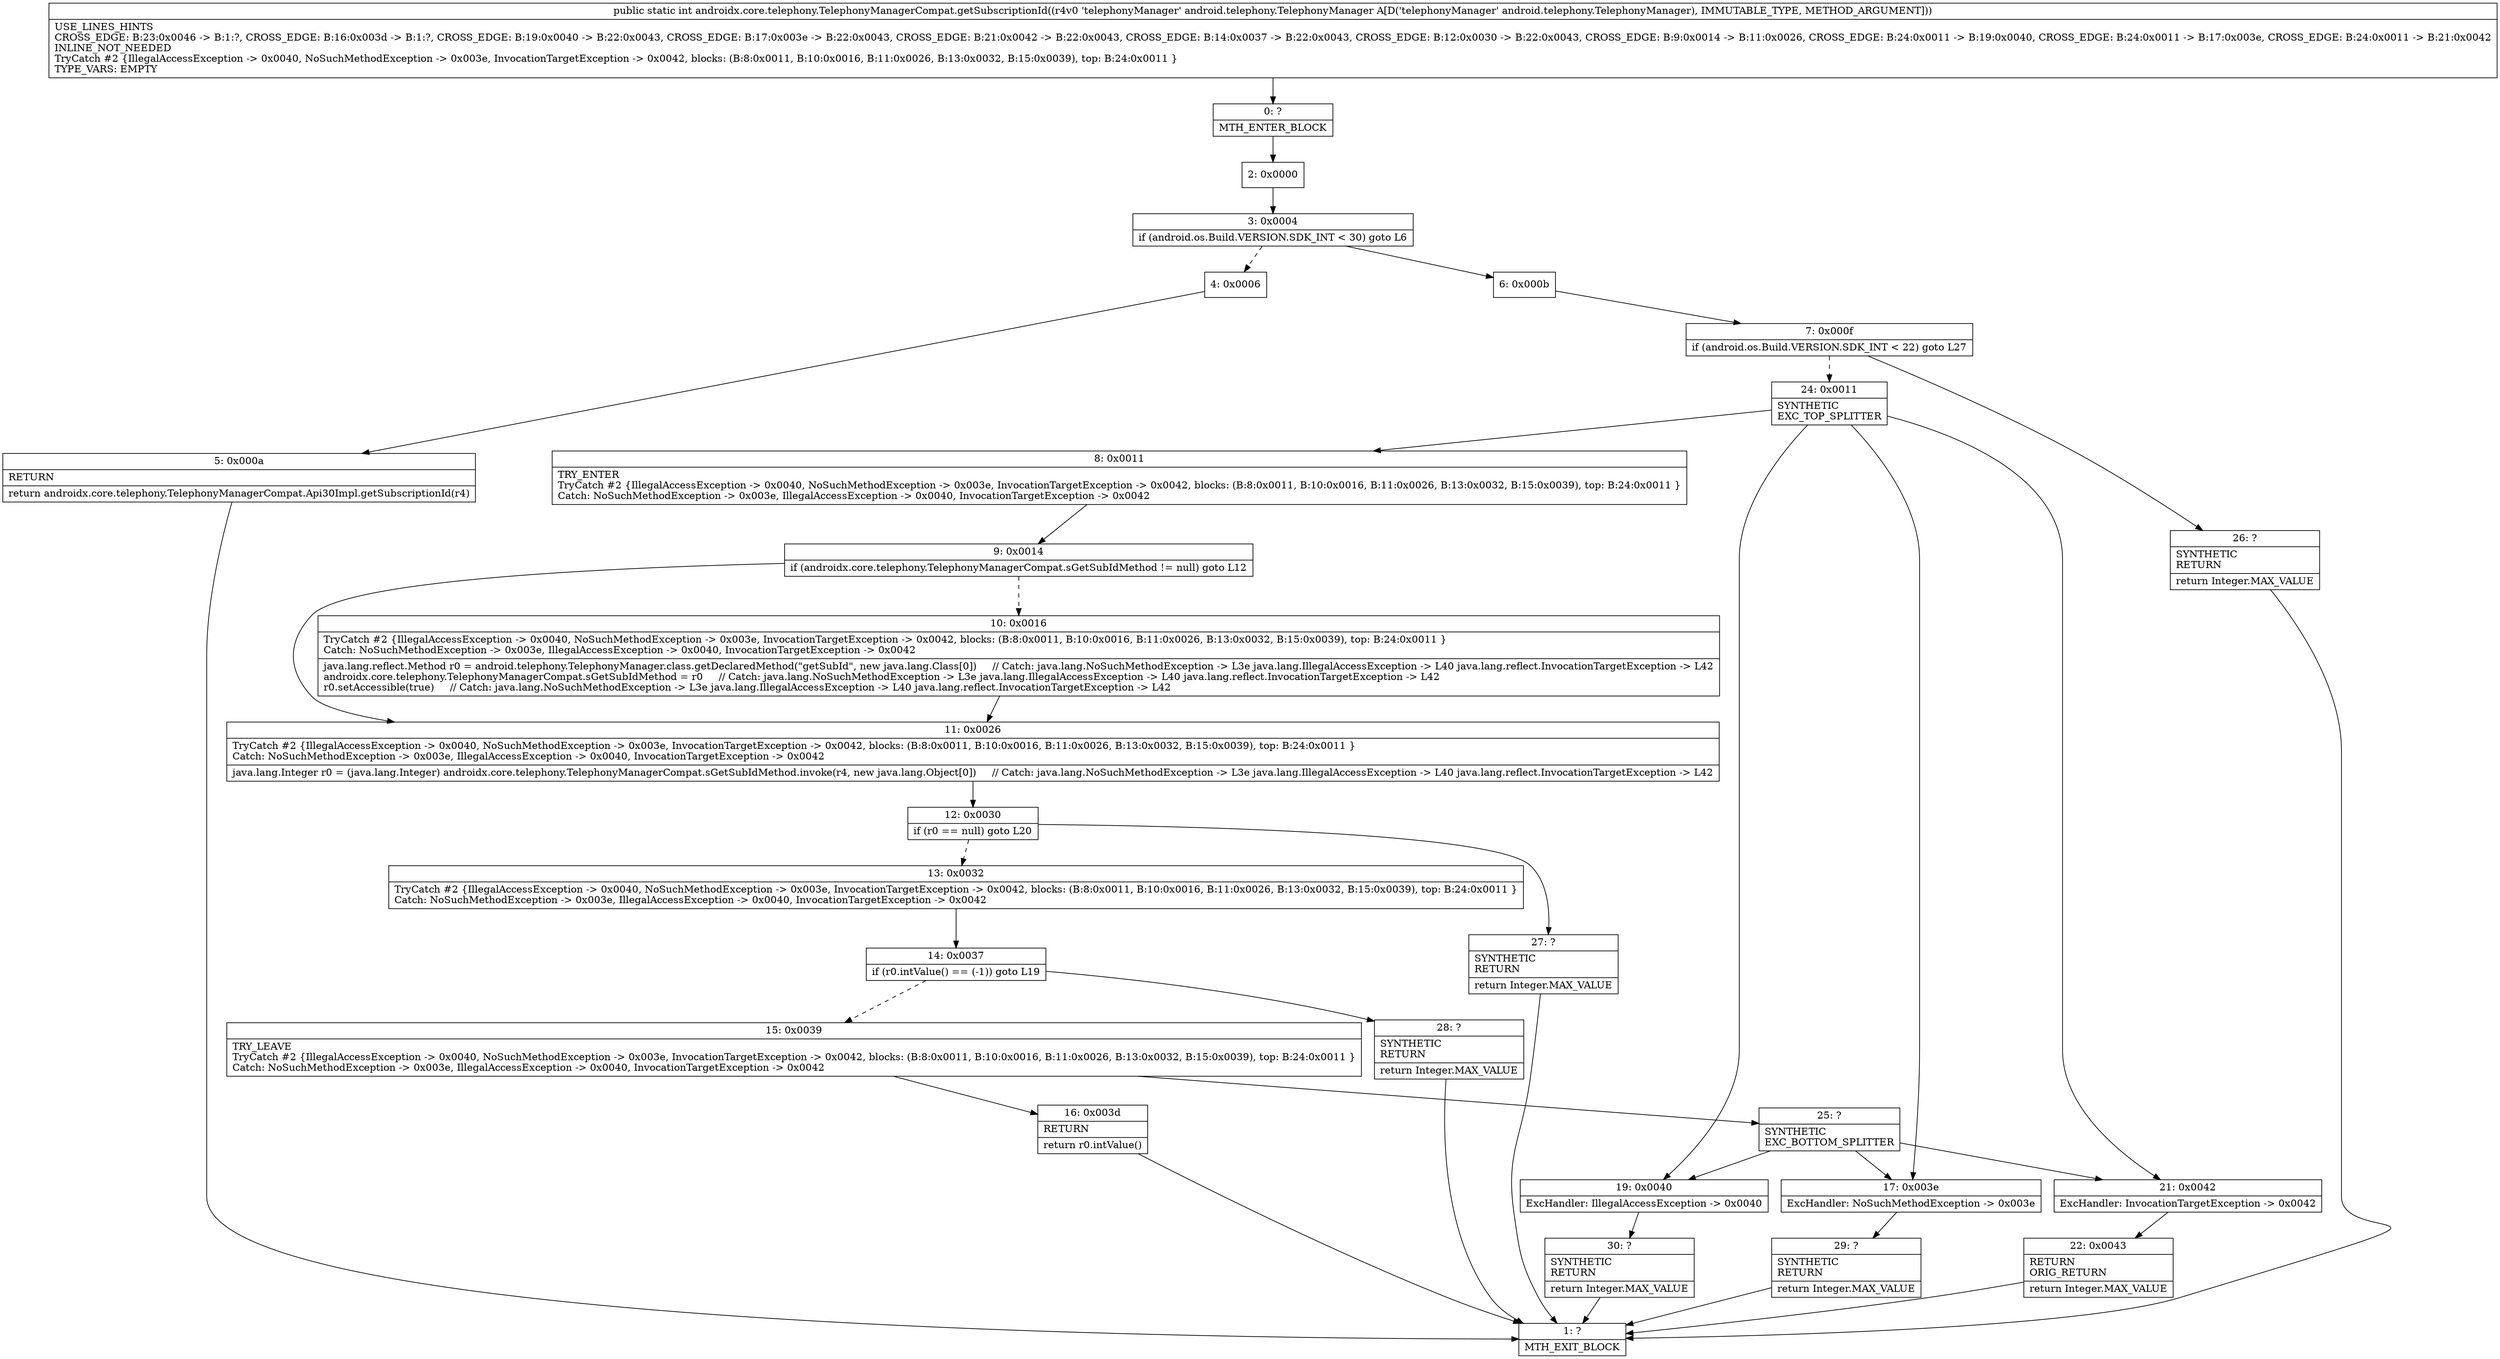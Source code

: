 digraph "CFG forandroidx.core.telephony.TelephonyManagerCompat.getSubscriptionId(Landroid\/telephony\/TelephonyManager;)I" {
Node_0 [shape=record,label="{0\:\ ?|MTH_ENTER_BLOCK\l}"];
Node_2 [shape=record,label="{2\:\ 0x0000}"];
Node_3 [shape=record,label="{3\:\ 0x0004|if (android.os.Build.VERSION.SDK_INT \< 30) goto L6\l}"];
Node_4 [shape=record,label="{4\:\ 0x0006}"];
Node_5 [shape=record,label="{5\:\ 0x000a|RETURN\l|return androidx.core.telephony.TelephonyManagerCompat.Api30Impl.getSubscriptionId(r4)\l}"];
Node_1 [shape=record,label="{1\:\ ?|MTH_EXIT_BLOCK\l}"];
Node_6 [shape=record,label="{6\:\ 0x000b}"];
Node_7 [shape=record,label="{7\:\ 0x000f|if (android.os.Build.VERSION.SDK_INT \< 22) goto L27\l}"];
Node_24 [shape=record,label="{24\:\ 0x0011|SYNTHETIC\lEXC_TOP_SPLITTER\l}"];
Node_8 [shape=record,label="{8\:\ 0x0011|TRY_ENTER\lTryCatch #2 \{IllegalAccessException \-\> 0x0040, NoSuchMethodException \-\> 0x003e, InvocationTargetException \-\> 0x0042, blocks: (B:8:0x0011, B:10:0x0016, B:11:0x0026, B:13:0x0032, B:15:0x0039), top: B:24:0x0011 \}\lCatch: NoSuchMethodException \-\> 0x003e, IllegalAccessException \-\> 0x0040, InvocationTargetException \-\> 0x0042\l}"];
Node_9 [shape=record,label="{9\:\ 0x0014|if (androidx.core.telephony.TelephonyManagerCompat.sGetSubIdMethod != null) goto L12\l}"];
Node_10 [shape=record,label="{10\:\ 0x0016|TryCatch #2 \{IllegalAccessException \-\> 0x0040, NoSuchMethodException \-\> 0x003e, InvocationTargetException \-\> 0x0042, blocks: (B:8:0x0011, B:10:0x0016, B:11:0x0026, B:13:0x0032, B:15:0x0039), top: B:24:0x0011 \}\lCatch: NoSuchMethodException \-\> 0x003e, IllegalAccessException \-\> 0x0040, InvocationTargetException \-\> 0x0042\l|java.lang.reflect.Method r0 = android.telephony.TelephonyManager.class.getDeclaredMethod(\"getSubId\", new java.lang.Class[0])     \/\/ Catch: java.lang.NoSuchMethodException \-\> L3e java.lang.IllegalAccessException \-\> L40 java.lang.reflect.InvocationTargetException \-\> L42\landroidx.core.telephony.TelephonyManagerCompat.sGetSubIdMethod = r0     \/\/ Catch: java.lang.NoSuchMethodException \-\> L3e java.lang.IllegalAccessException \-\> L40 java.lang.reflect.InvocationTargetException \-\> L42\lr0.setAccessible(true)     \/\/ Catch: java.lang.NoSuchMethodException \-\> L3e java.lang.IllegalAccessException \-\> L40 java.lang.reflect.InvocationTargetException \-\> L42\l}"];
Node_11 [shape=record,label="{11\:\ 0x0026|TryCatch #2 \{IllegalAccessException \-\> 0x0040, NoSuchMethodException \-\> 0x003e, InvocationTargetException \-\> 0x0042, blocks: (B:8:0x0011, B:10:0x0016, B:11:0x0026, B:13:0x0032, B:15:0x0039), top: B:24:0x0011 \}\lCatch: NoSuchMethodException \-\> 0x003e, IllegalAccessException \-\> 0x0040, InvocationTargetException \-\> 0x0042\l|java.lang.Integer r0 = (java.lang.Integer) androidx.core.telephony.TelephonyManagerCompat.sGetSubIdMethod.invoke(r4, new java.lang.Object[0])     \/\/ Catch: java.lang.NoSuchMethodException \-\> L3e java.lang.IllegalAccessException \-\> L40 java.lang.reflect.InvocationTargetException \-\> L42\l}"];
Node_12 [shape=record,label="{12\:\ 0x0030|if (r0 == null) goto L20\l}"];
Node_13 [shape=record,label="{13\:\ 0x0032|TryCatch #2 \{IllegalAccessException \-\> 0x0040, NoSuchMethodException \-\> 0x003e, InvocationTargetException \-\> 0x0042, blocks: (B:8:0x0011, B:10:0x0016, B:11:0x0026, B:13:0x0032, B:15:0x0039), top: B:24:0x0011 \}\lCatch: NoSuchMethodException \-\> 0x003e, IllegalAccessException \-\> 0x0040, InvocationTargetException \-\> 0x0042\l}"];
Node_14 [shape=record,label="{14\:\ 0x0037|if (r0.intValue() == (\-1)) goto L19\l}"];
Node_15 [shape=record,label="{15\:\ 0x0039|TRY_LEAVE\lTryCatch #2 \{IllegalAccessException \-\> 0x0040, NoSuchMethodException \-\> 0x003e, InvocationTargetException \-\> 0x0042, blocks: (B:8:0x0011, B:10:0x0016, B:11:0x0026, B:13:0x0032, B:15:0x0039), top: B:24:0x0011 \}\lCatch: NoSuchMethodException \-\> 0x003e, IllegalAccessException \-\> 0x0040, InvocationTargetException \-\> 0x0042\l}"];
Node_16 [shape=record,label="{16\:\ 0x003d|RETURN\l|return r0.intValue()\l}"];
Node_25 [shape=record,label="{25\:\ ?|SYNTHETIC\lEXC_BOTTOM_SPLITTER\l}"];
Node_28 [shape=record,label="{28\:\ ?|SYNTHETIC\lRETURN\l|return Integer.MAX_VALUE\l}"];
Node_27 [shape=record,label="{27\:\ ?|SYNTHETIC\lRETURN\l|return Integer.MAX_VALUE\l}"];
Node_19 [shape=record,label="{19\:\ 0x0040|ExcHandler: IllegalAccessException \-\> 0x0040\l}"];
Node_30 [shape=record,label="{30\:\ ?|SYNTHETIC\lRETURN\l|return Integer.MAX_VALUE\l}"];
Node_17 [shape=record,label="{17\:\ 0x003e|ExcHandler: NoSuchMethodException \-\> 0x003e\l}"];
Node_29 [shape=record,label="{29\:\ ?|SYNTHETIC\lRETURN\l|return Integer.MAX_VALUE\l}"];
Node_21 [shape=record,label="{21\:\ 0x0042|ExcHandler: InvocationTargetException \-\> 0x0042\l}"];
Node_22 [shape=record,label="{22\:\ 0x0043|RETURN\lORIG_RETURN\l|return Integer.MAX_VALUE\l}"];
Node_26 [shape=record,label="{26\:\ ?|SYNTHETIC\lRETURN\l|return Integer.MAX_VALUE\l}"];
MethodNode[shape=record,label="{public static int androidx.core.telephony.TelephonyManagerCompat.getSubscriptionId((r4v0 'telephonyManager' android.telephony.TelephonyManager A[D('telephonyManager' android.telephony.TelephonyManager), IMMUTABLE_TYPE, METHOD_ARGUMENT]))  | USE_LINES_HINTS\lCROSS_EDGE: B:23:0x0046 \-\> B:1:?, CROSS_EDGE: B:16:0x003d \-\> B:1:?, CROSS_EDGE: B:19:0x0040 \-\> B:22:0x0043, CROSS_EDGE: B:17:0x003e \-\> B:22:0x0043, CROSS_EDGE: B:21:0x0042 \-\> B:22:0x0043, CROSS_EDGE: B:14:0x0037 \-\> B:22:0x0043, CROSS_EDGE: B:12:0x0030 \-\> B:22:0x0043, CROSS_EDGE: B:9:0x0014 \-\> B:11:0x0026, CROSS_EDGE: B:24:0x0011 \-\> B:19:0x0040, CROSS_EDGE: B:24:0x0011 \-\> B:17:0x003e, CROSS_EDGE: B:24:0x0011 \-\> B:21:0x0042\lINLINE_NOT_NEEDED\lTryCatch #2 \{IllegalAccessException \-\> 0x0040, NoSuchMethodException \-\> 0x003e, InvocationTargetException \-\> 0x0042, blocks: (B:8:0x0011, B:10:0x0016, B:11:0x0026, B:13:0x0032, B:15:0x0039), top: B:24:0x0011 \}\lTYPE_VARS: EMPTY\l}"];
MethodNode -> Node_0;Node_0 -> Node_2;
Node_2 -> Node_3;
Node_3 -> Node_4[style=dashed];
Node_3 -> Node_6;
Node_4 -> Node_5;
Node_5 -> Node_1;
Node_6 -> Node_7;
Node_7 -> Node_24[style=dashed];
Node_7 -> Node_26;
Node_24 -> Node_8;
Node_24 -> Node_19;
Node_24 -> Node_17;
Node_24 -> Node_21;
Node_8 -> Node_9;
Node_9 -> Node_10[style=dashed];
Node_9 -> Node_11;
Node_10 -> Node_11;
Node_11 -> Node_12;
Node_12 -> Node_13[style=dashed];
Node_12 -> Node_27;
Node_13 -> Node_14;
Node_14 -> Node_15[style=dashed];
Node_14 -> Node_28;
Node_15 -> Node_16;
Node_15 -> Node_25;
Node_16 -> Node_1;
Node_25 -> Node_19;
Node_25 -> Node_17;
Node_25 -> Node_21;
Node_28 -> Node_1;
Node_27 -> Node_1;
Node_19 -> Node_30;
Node_30 -> Node_1;
Node_17 -> Node_29;
Node_29 -> Node_1;
Node_21 -> Node_22;
Node_22 -> Node_1;
Node_26 -> Node_1;
}

